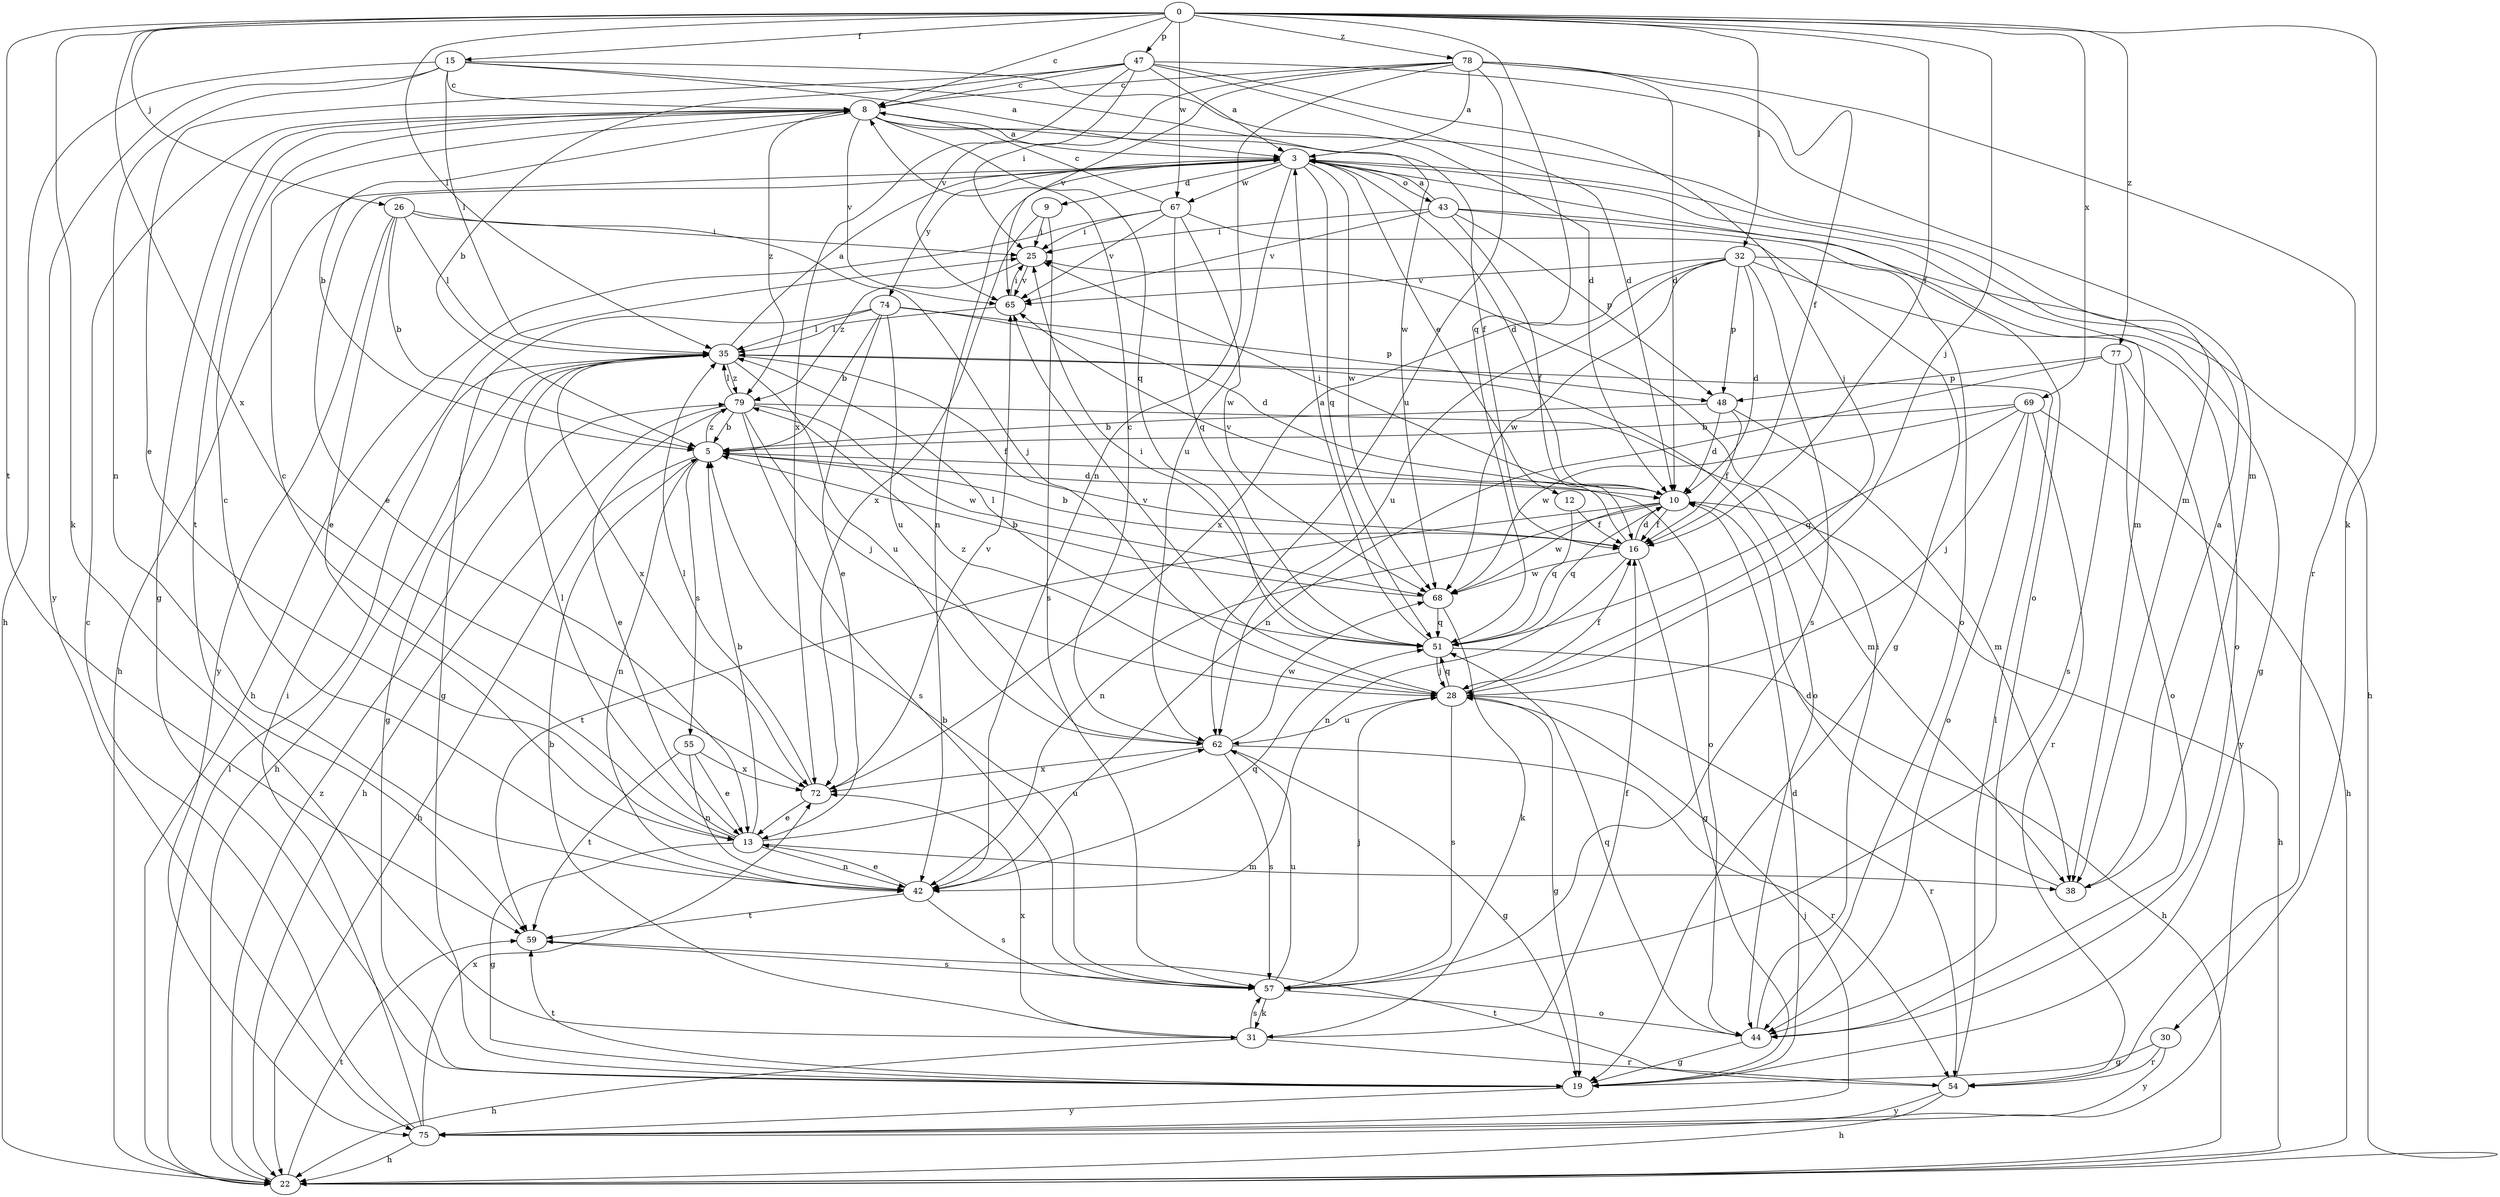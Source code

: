 strict digraph  {
0;
3;
5;
8;
9;
10;
12;
13;
15;
16;
19;
22;
25;
26;
28;
30;
31;
32;
35;
38;
42;
43;
44;
47;
48;
51;
54;
55;
57;
59;
62;
65;
67;
68;
69;
72;
74;
75;
77;
78;
79;
0 -> 8  [label=c];
0 -> 15  [label=f];
0 -> 16  [label=f];
0 -> 26  [label=j];
0 -> 28  [label=j];
0 -> 30  [label=k];
0 -> 31  [label=k];
0 -> 32  [label=l];
0 -> 35  [label=l];
0 -> 47  [label=p];
0 -> 51  [label=q];
0 -> 59  [label=t];
0 -> 67  [label=w];
0 -> 69  [label=x];
0 -> 72  [label=x];
0 -> 77  [label=z];
0 -> 78  [label=z];
3 -> 9  [label=d];
3 -> 10  [label=d];
3 -> 12  [label=e];
3 -> 13  [label=e];
3 -> 22  [label=h];
3 -> 38  [label=m];
3 -> 42  [label=n];
3 -> 43  [label=o];
3 -> 44  [label=o];
3 -> 51  [label=q];
3 -> 62  [label=u];
3 -> 67  [label=w];
3 -> 68  [label=w];
3 -> 74  [label=y];
5 -> 10  [label=d];
5 -> 22  [label=h];
5 -> 42  [label=n];
5 -> 44  [label=o];
5 -> 55  [label=s];
5 -> 79  [label=z];
8 -> 3  [label=a];
8 -> 5  [label=b];
8 -> 16  [label=f];
8 -> 19  [label=g];
8 -> 38  [label=m];
8 -> 51  [label=q];
8 -> 59  [label=t];
8 -> 65  [label=v];
8 -> 79  [label=z];
9 -> 25  [label=i];
9 -> 57  [label=s];
9 -> 72  [label=x];
10 -> 16  [label=f];
10 -> 22  [label=h];
10 -> 25  [label=i];
10 -> 42  [label=n];
10 -> 51  [label=q];
10 -> 59  [label=t];
10 -> 68  [label=w];
12 -> 16  [label=f];
12 -> 51  [label=q];
13 -> 5  [label=b];
13 -> 8  [label=c];
13 -> 19  [label=g];
13 -> 35  [label=l];
13 -> 38  [label=m];
13 -> 42  [label=n];
13 -> 62  [label=u];
15 -> 3  [label=a];
15 -> 8  [label=c];
15 -> 10  [label=d];
15 -> 22  [label=h];
15 -> 35  [label=l];
15 -> 42  [label=n];
15 -> 68  [label=w];
15 -> 75  [label=y];
16 -> 5  [label=b];
16 -> 10  [label=d];
16 -> 19  [label=g];
16 -> 42  [label=n];
16 -> 65  [label=v];
16 -> 68  [label=w];
19 -> 10  [label=d];
19 -> 59  [label=t];
19 -> 75  [label=y];
22 -> 35  [label=l];
22 -> 59  [label=t];
22 -> 79  [label=z];
25 -> 65  [label=v];
25 -> 79  [label=z];
26 -> 5  [label=b];
26 -> 13  [label=e];
26 -> 25  [label=i];
26 -> 28  [label=j];
26 -> 35  [label=l];
26 -> 75  [label=y];
28 -> 16  [label=f];
28 -> 19  [label=g];
28 -> 51  [label=q];
28 -> 54  [label=r];
28 -> 57  [label=s];
28 -> 62  [label=u];
28 -> 65  [label=v];
28 -> 79  [label=z];
30 -> 19  [label=g];
30 -> 54  [label=r];
30 -> 75  [label=y];
31 -> 5  [label=b];
31 -> 16  [label=f];
31 -> 22  [label=h];
31 -> 54  [label=r];
31 -> 57  [label=s];
31 -> 72  [label=x];
32 -> 10  [label=d];
32 -> 19  [label=g];
32 -> 44  [label=o];
32 -> 48  [label=p];
32 -> 57  [label=s];
32 -> 62  [label=u];
32 -> 65  [label=v];
32 -> 68  [label=w];
32 -> 72  [label=x];
35 -> 3  [label=a];
35 -> 16  [label=f];
35 -> 19  [label=g];
35 -> 22  [label=h];
35 -> 44  [label=o];
35 -> 62  [label=u];
35 -> 72  [label=x];
35 -> 79  [label=z];
38 -> 3  [label=a];
38 -> 10  [label=d];
42 -> 8  [label=c];
42 -> 13  [label=e];
42 -> 51  [label=q];
42 -> 57  [label=s];
42 -> 59  [label=t];
43 -> 3  [label=a];
43 -> 16  [label=f];
43 -> 22  [label=h];
43 -> 25  [label=i];
43 -> 44  [label=o];
43 -> 48  [label=p];
43 -> 65  [label=v];
44 -> 19  [label=g];
44 -> 25  [label=i];
44 -> 51  [label=q];
47 -> 3  [label=a];
47 -> 5  [label=b];
47 -> 8  [label=c];
47 -> 10  [label=d];
47 -> 13  [label=e];
47 -> 28  [label=j];
47 -> 38  [label=m];
47 -> 65  [label=v];
47 -> 72  [label=x];
48 -> 5  [label=b];
48 -> 10  [label=d];
48 -> 16  [label=f];
48 -> 38  [label=m];
51 -> 3  [label=a];
51 -> 22  [label=h];
51 -> 25  [label=i];
51 -> 28  [label=j];
51 -> 35  [label=l];
54 -> 22  [label=h];
54 -> 35  [label=l];
54 -> 59  [label=t];
54 -> 75  [label=y];
55 -> 13  [label=e];
55 -> 42  [label=n];
55 -> 59  [label=t];
55 -> 72  [label=x];
57 -> 5  [label=b];
57 -> 28  [label=j];
57 -> 31  [label=k];
57 -> 44  [label=o];
57 -> 62  [label=u];
59 -> 57  [label=s];
62 -> 8  [label=c];
62 -> 19  [label=g];
62 -> 54  [label=r];
62 -> 57  [label=s];
62 -> 68  [label=w];
62 -> 72  [label=x];
65 -> 25  [label=i];
65 -> 35  [label=l];
67 -> 8  [label=c];
67 -> 19  [label=g];
67 -> 22  [label=h];
67 -> 25  [label=i];
67 -> 51  [label=q];
67 -> 65  [label=v];
67 -> 68  [label=w];
68 -> 5  [label=b];
68 -> 31  [label=k];
68 -> 51  [label=q];
69 -> 5  [label=b];
69 -> 22  [label=h];
69 -> 28  [label=j];
69 -> 44  [label=o];
69 -> 51  [label=q];
69 -> 54  [label=r];
69 -> 68  [label=w];
72 -> 13  [label=e];
72 -> 35  [label=l];
72 -> 65  [label=v];
74 -> 5  [label=b];
74 -> 10  [label=d];
74 -> 13  [label=e];
74 -> 19  [label=g];
74 -> 35  [label=l];
74 -> 48  [label=p];
74 -> 62  [label=u];
75 -> 8  [label=c];
75 -> 22  [label=h];
75 -> 25  [label=i];
75 -> 28  [label=j];
75 -> 72  [label=x];
77 -> 42  [label=n];
77 -> 44  [label=o];
77 -> 48  [label=p];
77 -> 57  [label=s];
77 -> 75  [label=y];
78 -> 3  [label=a];
78 -> 8  [label=c];
78 -> 10  [label=d];
78 -> 16  [label=f];
78 -> 25  [label=i];
78 -> 42  [label=n];
78 -> 54  [label=r];
78 -> 62  [label=u];
78 -> 65  [label=v];
79 -> 5  [label=b];
79 -> 13  [label=e];
79 -> 22  [label=h];
79 -> 28  [label=j];
79 -> 35  [label=l];
79 -> 38  [label=m];
79 -> 57  [label=s];
79 -> 68  [label=w];
}
